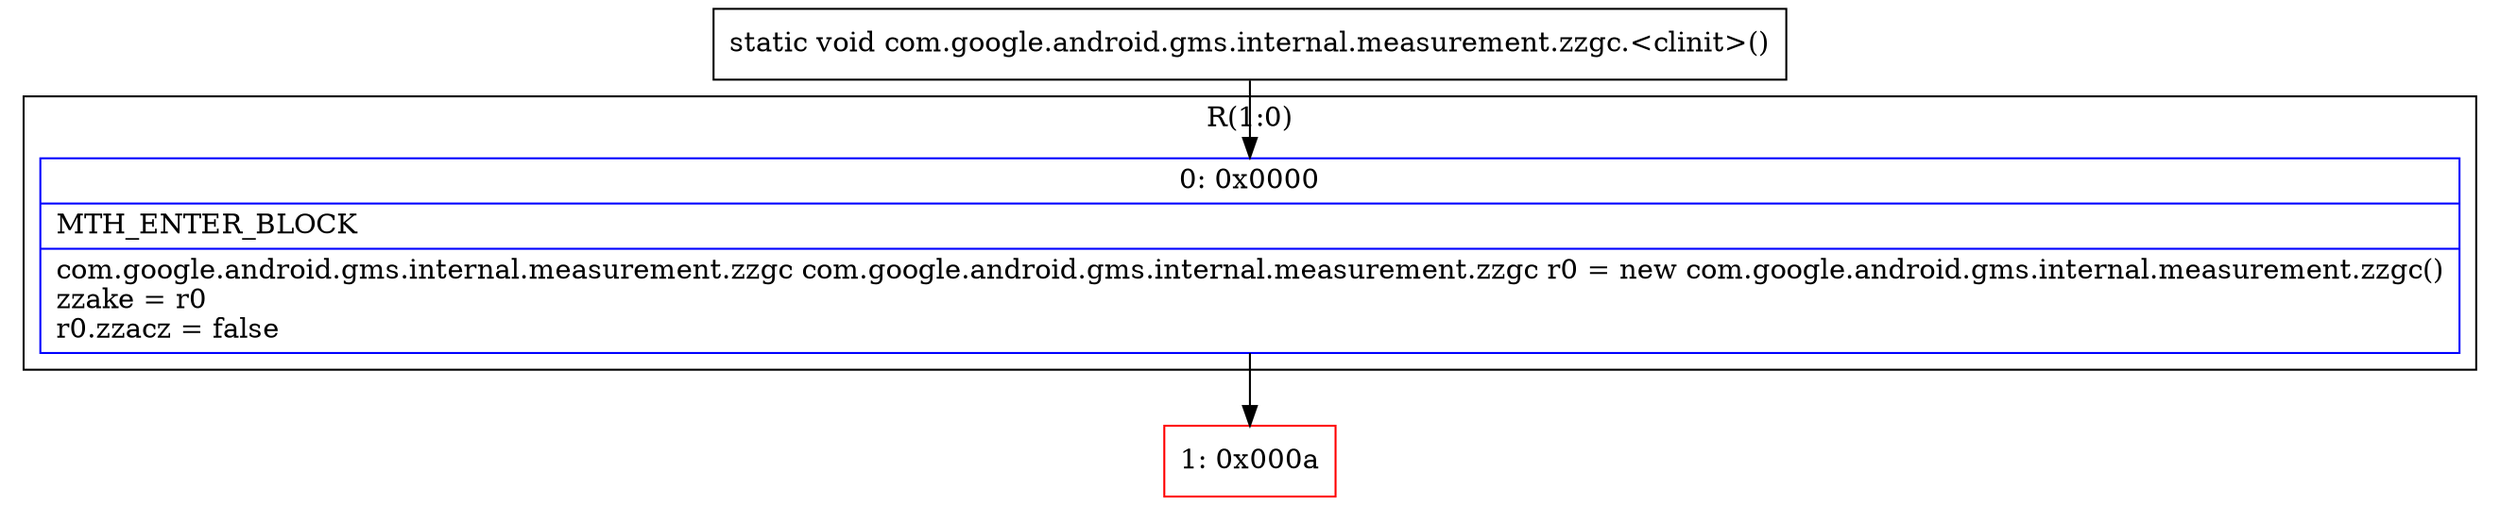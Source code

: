digraph "CFG forcom.google.android.gms.internal.measurement.zzgc.\<clinit\>()V" {
subgraph cluster_Region_1669939439 {
label = "R(1:0)";
node [shape=record,color=blue];
Node_0 [shape=record,label="{0\:\ 0x0000|MTH_ENTER_BLOCK\l|com.google.android.gms.internal.measurement.zzgc com.google.android.gms.internal.measurement.zzgc r0 = new com.google.android.gms.internal.measurement.zzgc()\lzzake = r0\lr0.zzacz = false\l}"];
}
Node_1 [shape=record,color=red,label="{1\:\ 0x000a}"];
MethodNode[shape=record,label="{static void com.google.android.gms.internal.measurement.zzgc.\<clinit\>() }"];
MethodNode -> Node_0;
Node_0 -> Node_1;
}

